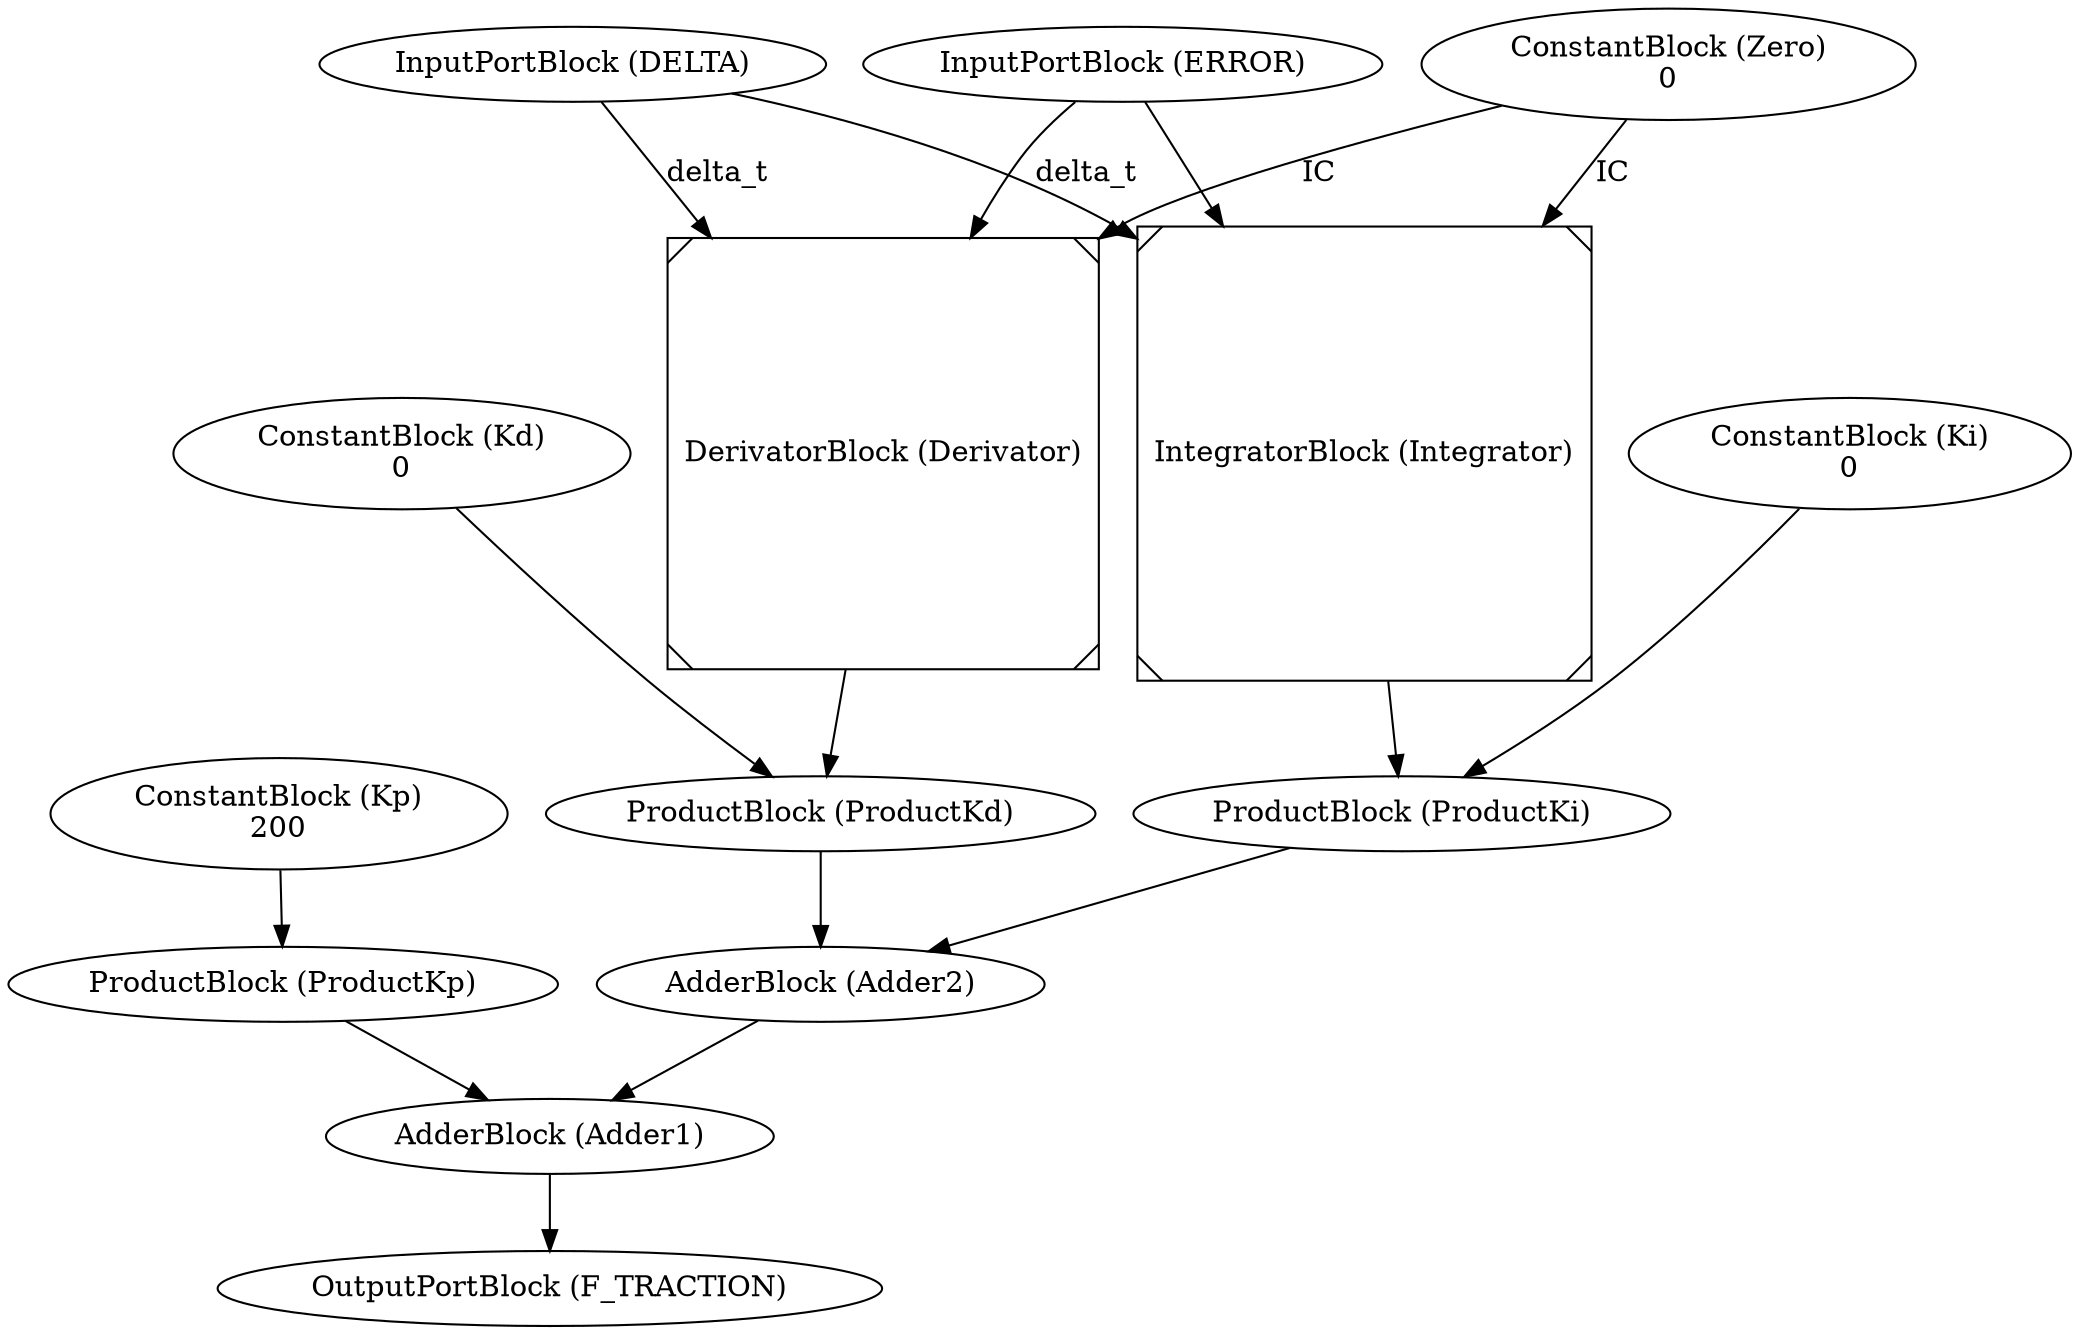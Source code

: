 digraph graphname
{ERROR [label="InputPortBlock (ERROR)"];
DELTA [label="InputPortBlock (DELTA)"];
F_TRACTION [label="OutputPortBlock (F_TRACTION)"];
Adder1 -> F_TRACTION [label=""];
Zero [label="ConstantBlock (Zero)\n0"];
Kp [label="ConstantBlock (Kp)\n200"];
Ki [label="ConstantBlock (Ki)\n0"];
Kd [label="ConstantBlock (Kd)\n0"];
Adder1 [label="AdderBlock (Adder1)"];
ProductKp -> Adder1 [label=""];
Adder2 -> Adder1 [label=""];
Adder2 [label="AdderBlock (Adder2)"];
ProductKd -> Adder2 [label=""];
ProductKi -> Adder2 [label=""];
ProductKp [label="ProductBlock (ProductKp)"];
Kp -> ProductKp [label=""];
ProductKi [label="ProductBlock (ProductKi)"];
Ki -> ProductKi [label=""];
Integrator -> ProductKi [label=""];
ProductKd [label="ProductBlock (ProductKd)"];
Kd -> ProductKd [label=""];
Derivator -> ProductKd [label=""];
Integrator [label="IntegratorBlock (Integrator)",shape=Msquare];
DELTA -> Integrator [label="delta_t"];
Zero -> Integrator [label="IC"];
ERROR -> Integrator [label=""];
Derivator [label="DerivatorBlock (Derivator)",shape=Msquare];
DELTA -> Derivator [label="delta_t"];
Zero -> Derivator [label="IC"];
ERROR -> Derivator [label=""];

}